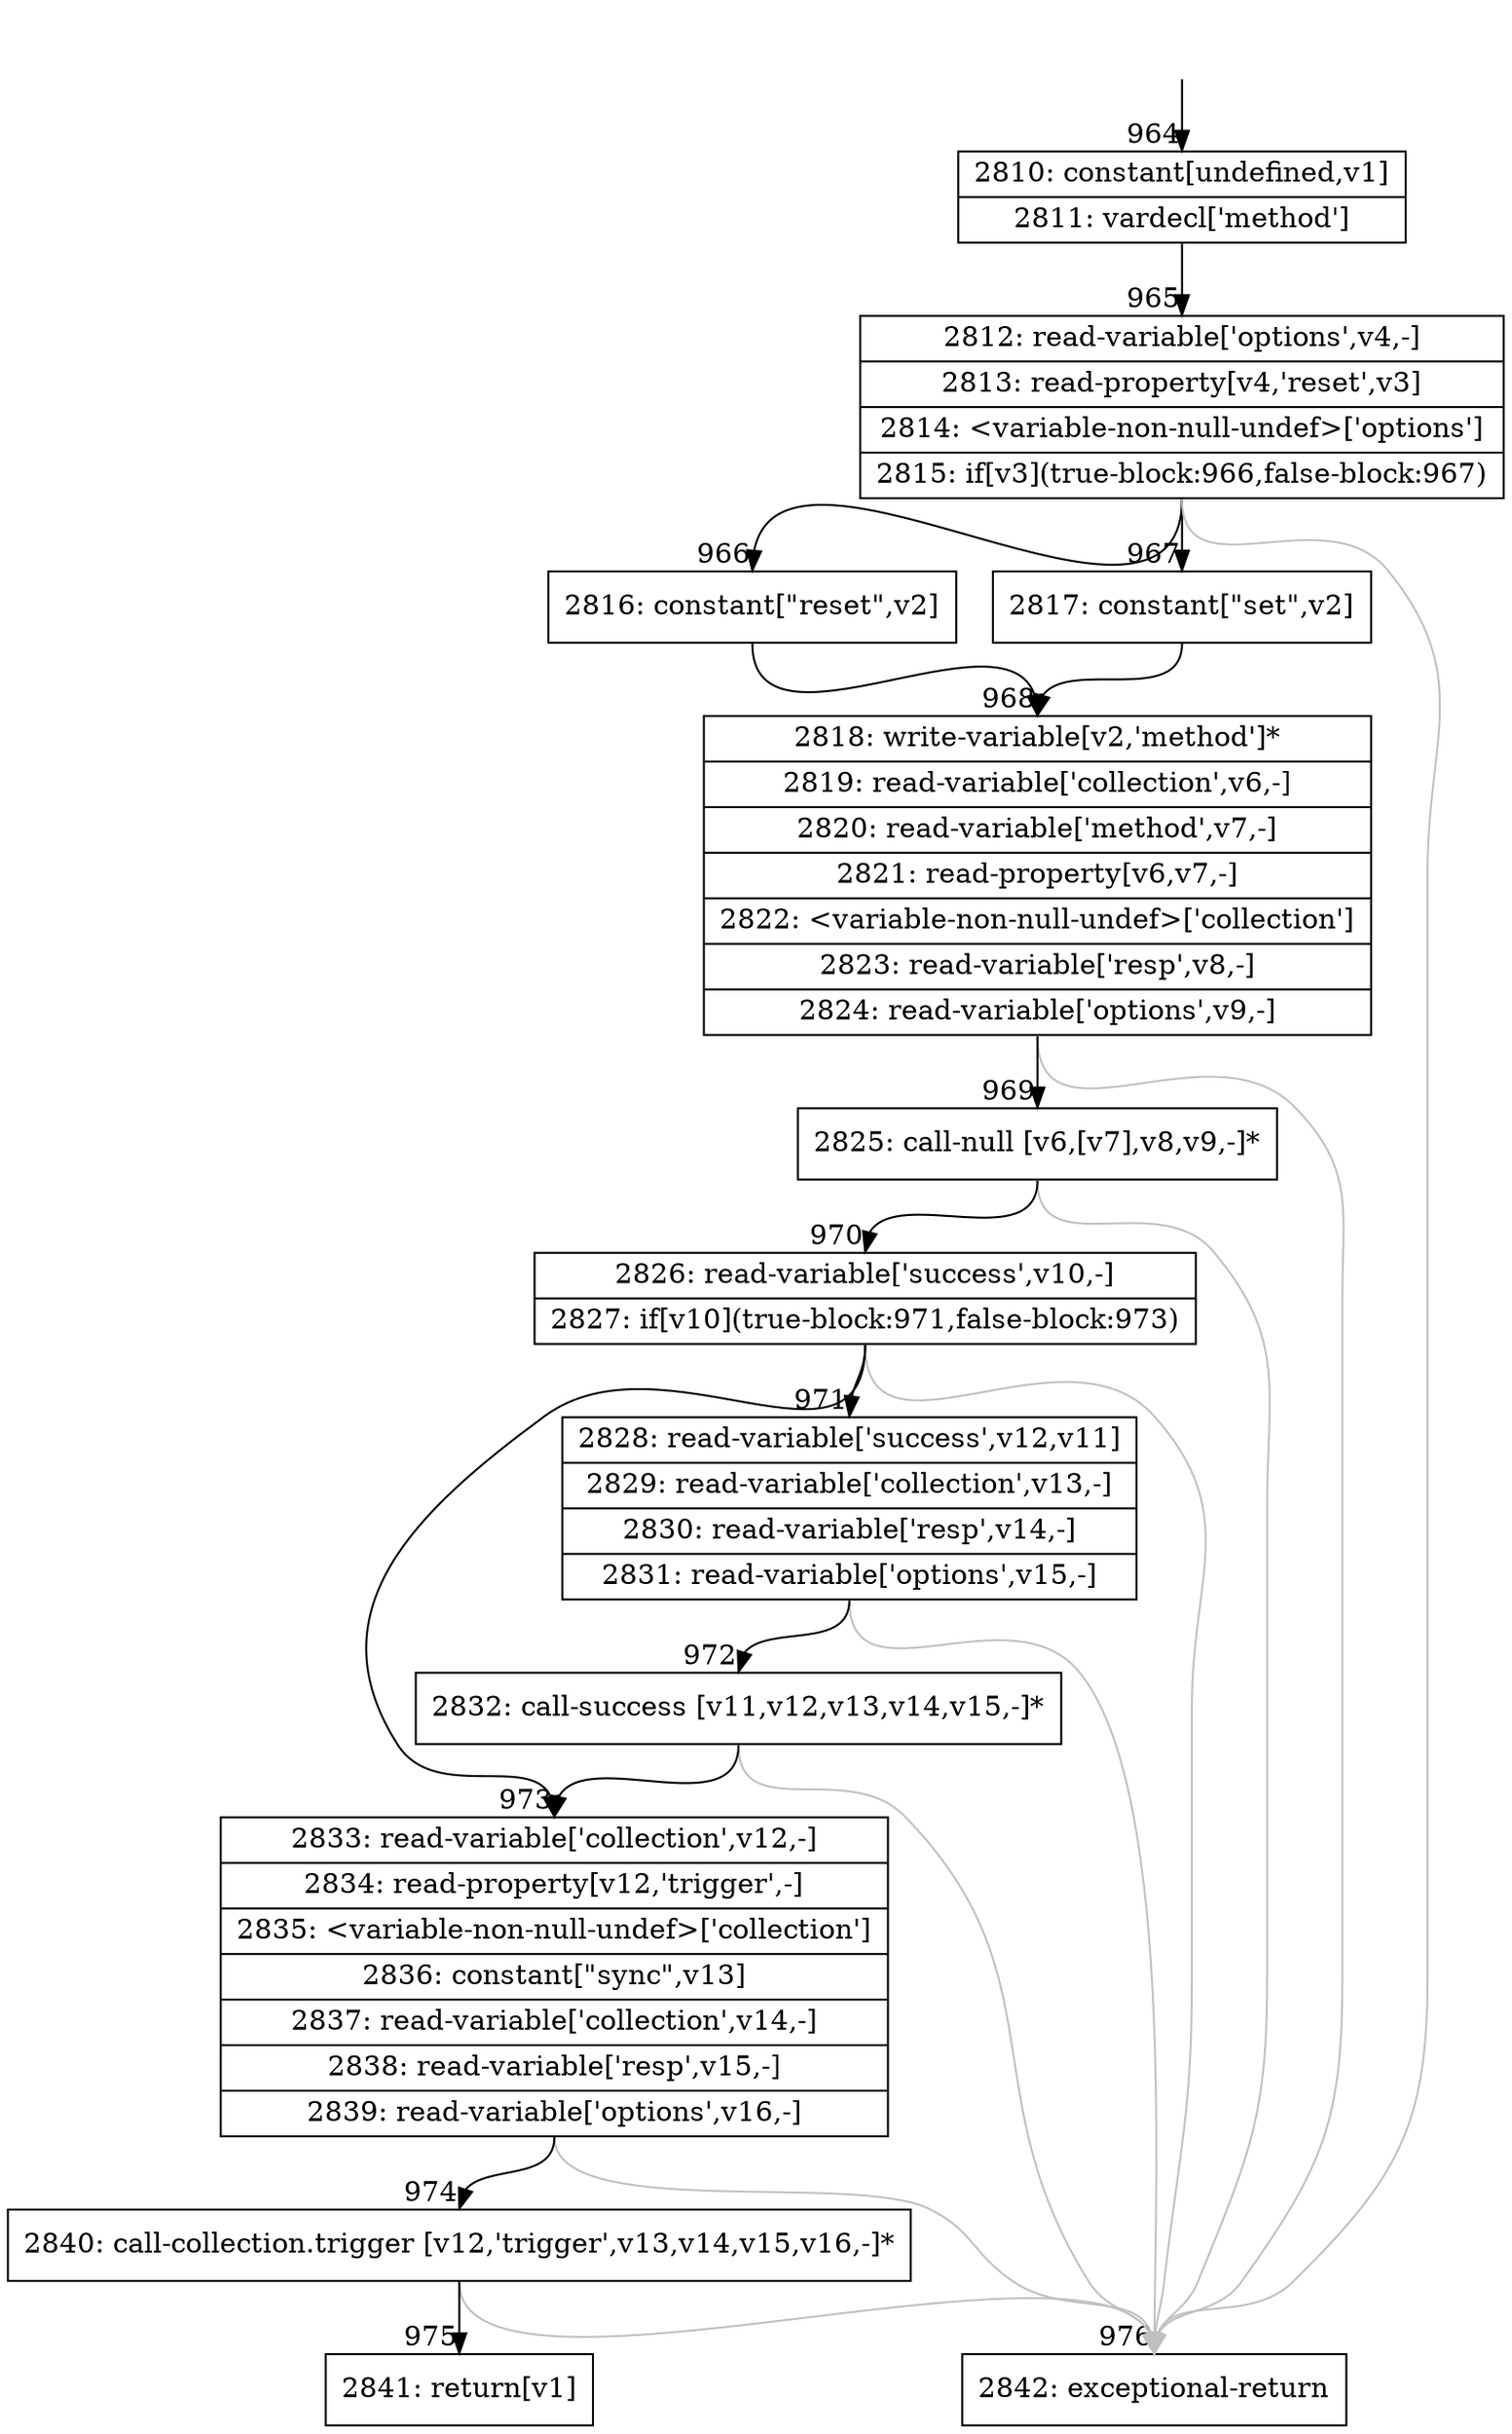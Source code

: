 digraph {
rankdir="TD"
BB_entry66[shape=none,label=""];
BB_entry66 -> BB964 [tailport=s, headport=n, headlabel="    964"]
BB964 [shape=record label="{2810: constant[undefined,v1]|2811: vardecl['method']}" ] 
BB964 -> BB965 [tailport=s, headport=n, headlabel="      965"]
BB965 [shape=record label="{2812: read-variable['options',v4,-]|2813: read-property[v4,'reset',v3]|2814: \<variable-non-null-undef\>['options']|2815: if[v3](true-block:966,false-block:967)}" ] 
BB965 -> BB966 [tailport=s, headport=n, headlabel="      966"]
BB965 -> BB967 [tailport=s, headport=n, headlabel="      967"]
BB965 -> BB976 [tailport=s, headport=n, color=gray, headlabel="      976"]
BB966 [shape=record label="{2816: constant[\"reset\",v2]}" ] 
BB966 -> BB968 [tailport=s, headport=n, headlabel="      968"]
BB967 [shape=record label="{2817: constant[\"set\",v2]}" ] 
BB967 -> BB968 [tailport=s, headport=n]
BB968 [shape=record label="{2818: write-variable[v2,'method']*|2819: read-variable['collection',v6,-]|2820: read-variable['method',v7,-]|2821: read-property[v6,v7,-]|2822: \<variable-non-null-undef\>['collection']|2823: read-variable['resp',v8,-]|2824: read-variable['options',v9,-]}" ] 
BB968 -> BB969 [tailport=s, headport=n, headlabel="      969"]
BB968 -> BB976 [tailport=s, headport=n, color=gray]
BB969 [shape=record label="{2825: call-null [v6,[v7],v8,v9,-]*}" ] 
BB969 -> BB970 [tailport=s, headport=n, headlabel="      970"]
BB969 -> BB976 [tailport=s, headport=n, color=gray]
BB970 [shape=record label="{2826: read-variable['success',v10,-]|2827: if[v10](true-block:971,false-block:973)}" ] 
BB970 -> BB971 [tailport=s, headport=n, headlabel="      971"]
BB970 -> BB973 [tailport=s, headport=n, headlabel="      973"]
BB970 -> BB976 [tailport=s, headport=n, color=gray]
BB971 [shape=record label="{2828: read-variable['success',v12,v11]|2829: read-variable['collection',v13,-]|2830: read-variable['resp',v14,-]|2831: read-variable['options',v15,-]}" ] 
BB971 -> BB972 [tailport=s, headport=n, headlabel="      972"]
BB971 -> BB976 [tailport=s, headport=n, color=gray]
BB972 [shape=record label="{2832: call-success [v11,v12,v13,v14,v15,-]*}" ] 
BB972 -> BB973 [tailport=s, headport=n]
BB972 -> BB976 [tailport=s, headport=n, color=gray]
BB973 [shape=record label="{2833: read-variable['collection',v12,-]|2834: read-property[v12,'trigger',-]|2835: \<variable-non-null-undef\>['collection']|2836: constant[\"sync\",v13]|2837: read-variable['collection',v14,-]|2838: read-variable['resp',v15,-]|2839: read-variable['options',v16,-]}" ] 
BB973 -> BB974 [tailport=s, headport=n, headlabel="      974"]
BB973 -> BB976 [tailport=s, headport=n, color=gray]
BB974 [shape=record label="{2840: call-collection.trigger [v12,'trigger',v13,v14,v15,v16,-]*}" ] 
BB974 -> BB975 [tailport=s, headport=n, headlabel="      975"]
BB974 -> BB976 [tailport=s, headport=n, color=gray]
BB975 [shape=record label="{2841: return[v1]}" ] 
BB976 [shape=record label="{2842: exceptional-return}" ] 
//#$~ 867
}
